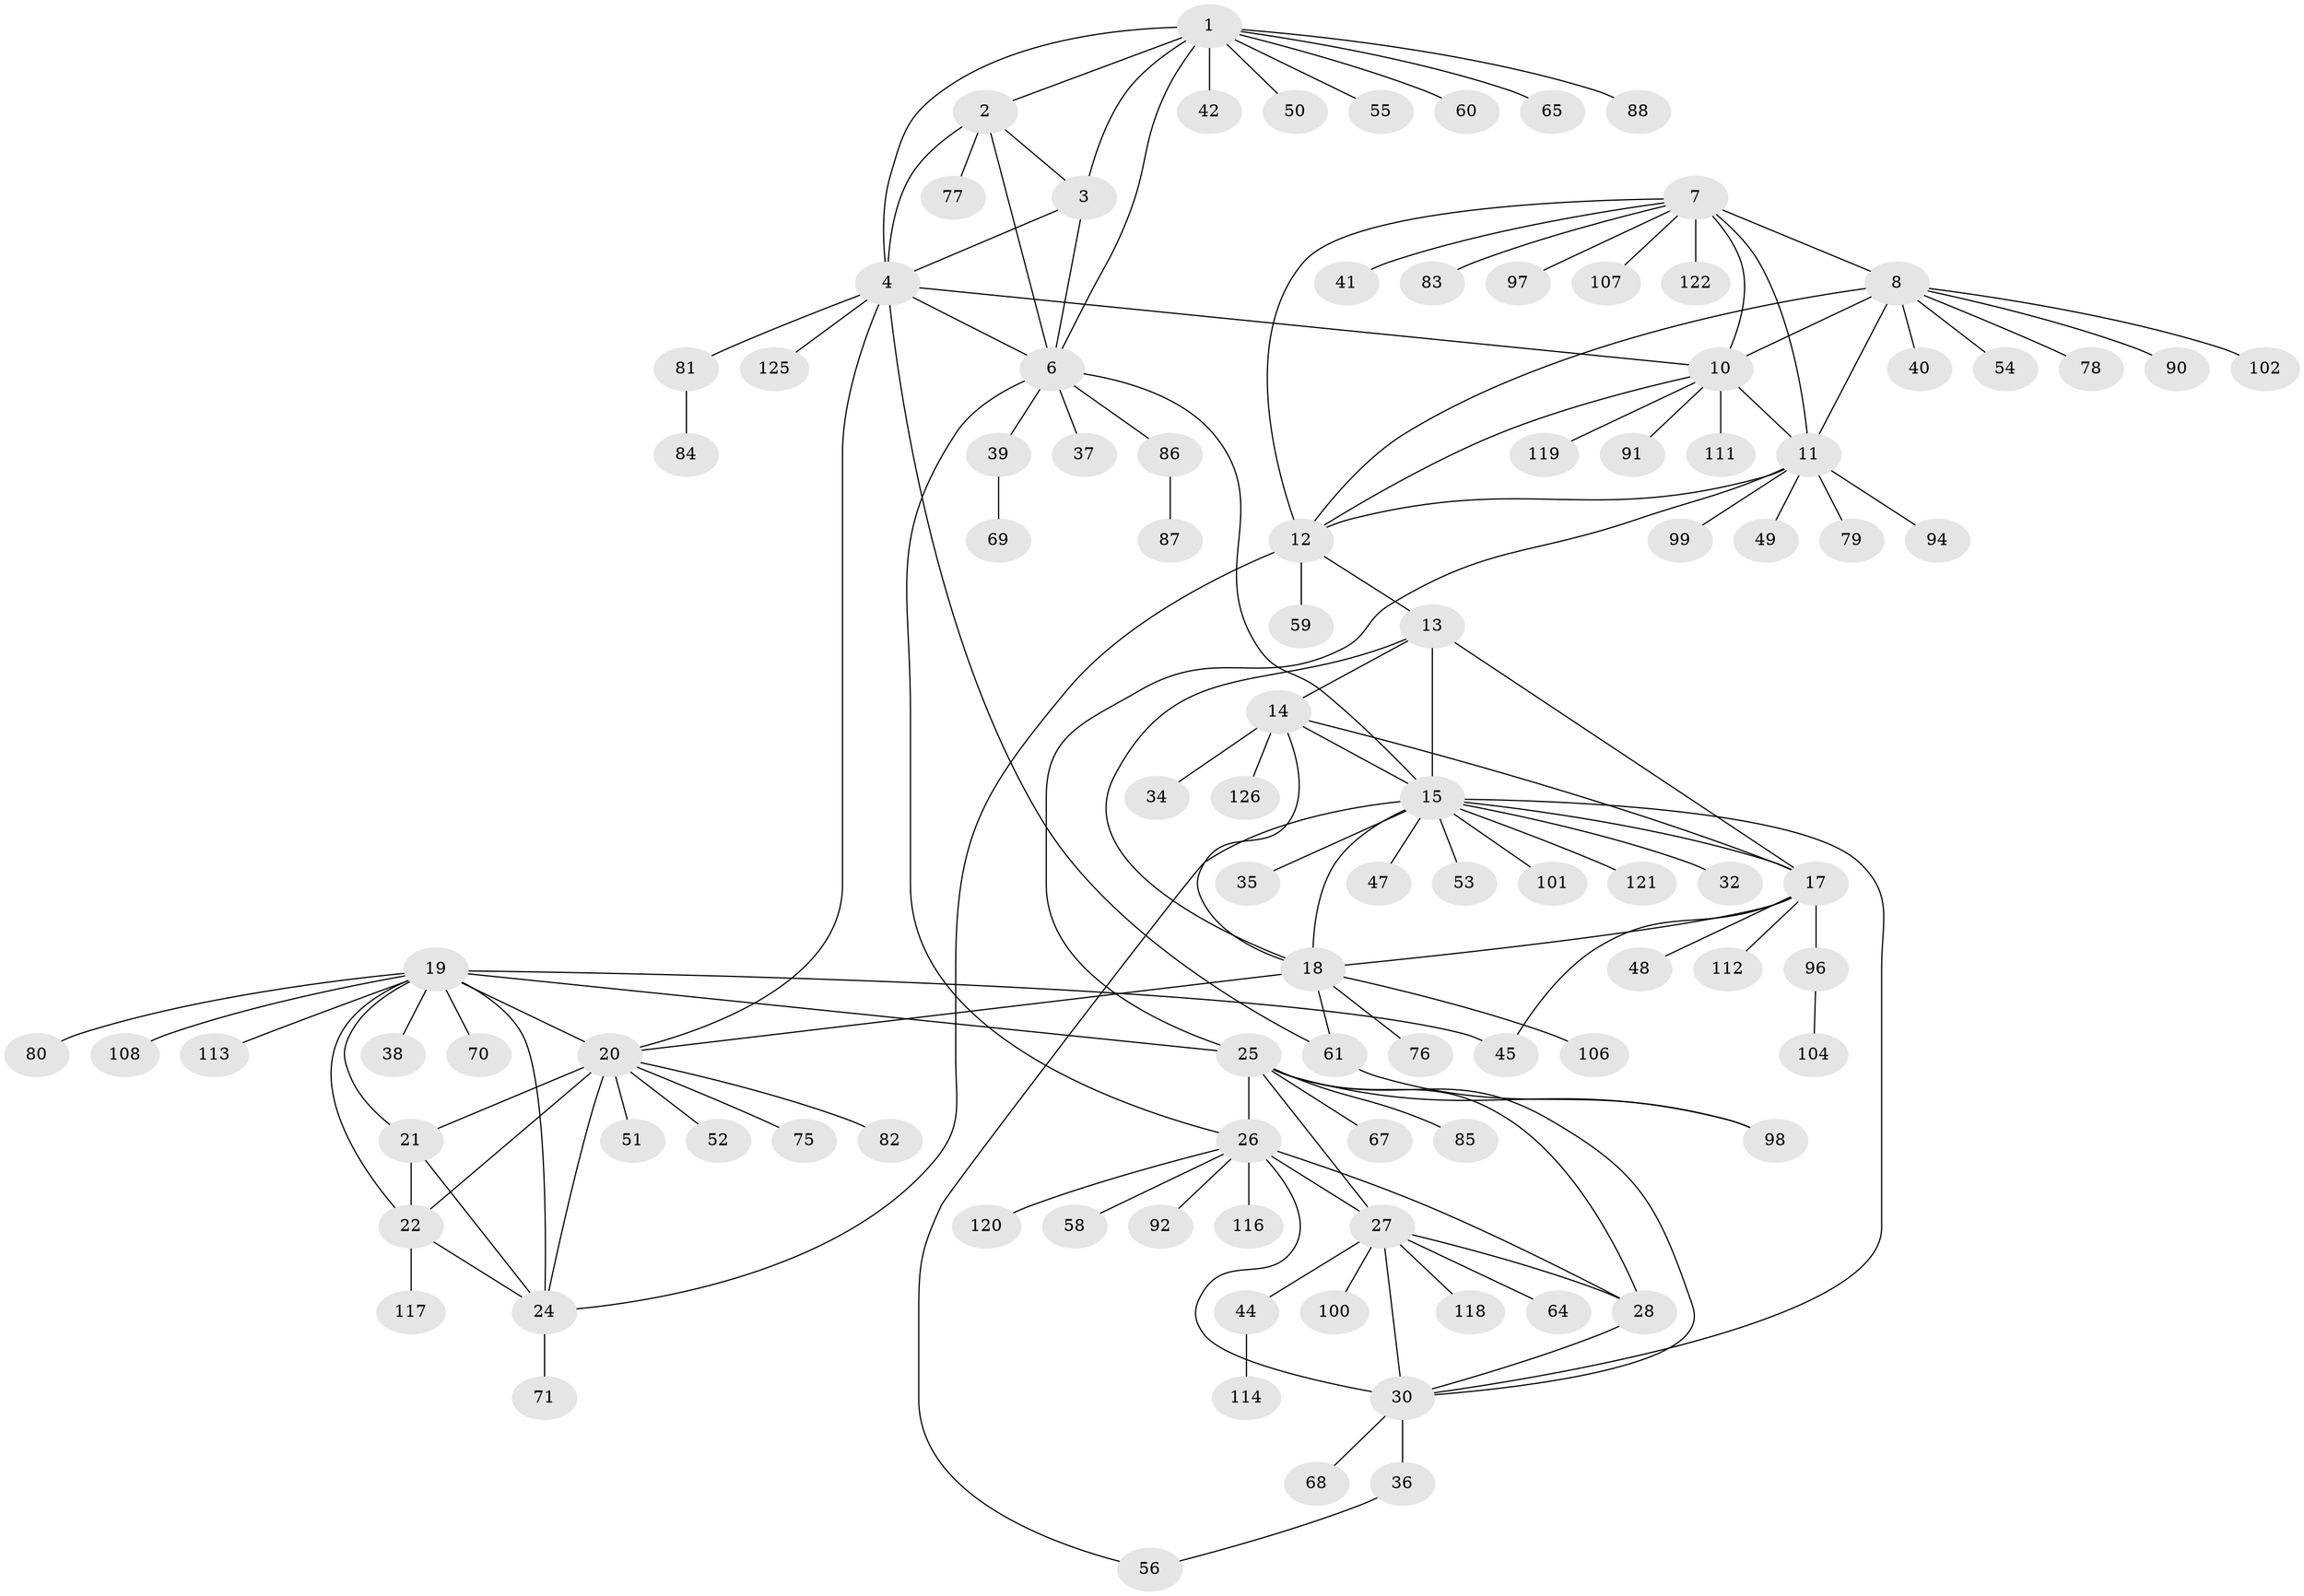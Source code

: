 // original degree distribution, {12: 0.007936507936507936, 6: 0.031746031746031744, 5: 0.031746031746031744, 10: 0.07142857142857142, 11: 0.023809523809523808, 9: 0.023809523809523808, 7: 0.015873015873015872, 8: 0.023809523809523808, 13: 0.007936507936507936, 3: 0.007936507936507936, 1: 0.6349206349206349, 2: 0.1111111111111111, 4: 0.007936507936507936}
// Generated by graph-tools (version 1.1) at 2025/42/03/06/25 10:42:08]
// undirected, 100 vertices, 139 edges
graph export_dot {
graph [start="1"]
  node [color=gray90,style=filled];
  1 [super="+123"];
  2;
  3;
  4 [super="+5"];
  6 [super="+57"];
  7 [super="+9"];
  8 [super="+72"];
  10 [super="+109"];
  11 [super="+31"];
  12 [super="+33"];
  13 [super="+46"];
  14 [super="+73"];
  15 [super="+16"];
  17 [super="+103"];
  18 [super="+66"];
  19 [super="+124"];
  20 [super="+23"];
  21;
  22 [super="+89"];
  24 [super="+95"];
  25 [super="+43"];
  26 [super="+29"];
  27 [super="+115"];
  28 [super="+63"];
  30 [super="+62"];
  32;
  34;
  35 [super="+110"];
  36;
  37;
  38;
  39;
  40;
  41 [super="+105"];
  42;
  44;
  45;
  47 [super="+74"];
  48;
  49;
  50;
  51;
  52;
  53;
  54;
  55;
  56;
  58;
  59;
  60;
  61 [super="+93"];
  64;
  65;
  67;
  68;
  69;
  70;
  71;
  75;
  76;
  77;
  78;
  79;
  80;
  81;
  82;
  83;
  84;
  85;
  86;
  87;
  88;
  90;
  91;
  92;
  94;
  96;
  97;
  98;
  99;
  100;
  101;
  102;
  104;
  106;
  107;
  108;
  111;
  112;
  113;
  114;
  116;
  117;
  118;
  119;
  120;
  121;
  122;
  125;
  126;
  1 -- 2;
  1 -- 3;
  1 -- 4 [weight=2];
  1 -- 6;
  1 -- 42;
  1 -- 50;
  1 -- 55;
  1 -- 60;
  1 -- 65;
  1 -- 88;
  2 -- 3;
  2 -- 4 [weight=2];
  2 -- 6;
  2 -- 77;
  3 -- 4 [weight=2];
  3 -- 6;
  4 -- 6 [weight=2];
  4 -- 10;
  4 -- 81;
  4 -- 20;
  4 -- 125;
  4 -- 61 [weight=2];
  6 -- 15;
  6 -- 37;
  6 -- 39;
  6 -- 86;
  6 -- 26;
  7 -- 8 [weight=2];
  7 -- 10 [weight=2];
  7 -- 11 [weight=2];
  7 -- 12 [weight=2];
  7 -- 41;
  7 -- 83;
  7 -- 97;
  7 -- 107;
  7 -- 122;
  8 -- 10;
  8 -- 11;
  8 -- 12;
  8 -- 40;
  8 -- 54;
  8 -- 78;
  8 -- 90;
  8 -- 102;
  10 -- 11;
  10 -- 12;
  10 -- 91;
  10 -- 111;
  10 -- 119;
  11 -- 12;
  11 -- 25;
  11 -- 49;
  11 -- 94;
  11 -- 99;
  11 -- 79;
  12 -- 13;
  12 -- 24;
  12 -- 59;
  13 -- 14;
  13 -- 15 [weight=2];
  13 -- 17;
  13 -- 18;
  14 -- 15 [weight=2];
  14 -- 17;
  14 -- 18;
  14 -- 34;
  14 -- 126;
  15 -- 17 [weight=2];
  15 -- 18 [weight=2];
  15 -- 30;
  15 -- 35;
  15 -- 47;
  15 -- 56;
  15 -- 32;
  15 -- 101;
  15 -- 53;
  15 -- 121;
  17 -- 18;
  17 -- 45;
  17 -- 48;
  17 -- 96;
  17 -- 112;
  18 -- 61;
  18 -- 76;
  18 -- 106;
  18 -- 20;
  19 -- 20 [weight=2];
  19 -- 21;
  19 -- 22;
  19 -- 24;
  19 -- 25;
  19 -- 38;
  19 -- 45;
  19 -- 70;
  19 -- 80;
  19 -- 108;
  19 -- 113;
  20 -- 21 [weight=2];
  20 -- 22 [weight=2];
  20 -- 24 [weight=2];
  20 -- 52;
  20 -- 75;
  20 -- 51;
  20 -- 82;
  21 -- 22;
  21 -- 24;
  22 -- 24;
  22 -- 117;
  24 -- 71;
  25 -- 26 [weight=2];
  25 -- 27;
  25 -- 28;
  25 -- 30;
  25 -- 67;
  25 -- 85;
  25 -- 98;
  26 -- 27 [weight=2];
  26 -- 28 [weight=2];
  26 -- 30 [weight=2];
  26 -- 58;
  26 -- 92;
  26 -- 116;
  26 -- 120;
  27 -- 28;
  27 -- 30;
  27 -- 44;
  27 -- 64;
  27 -- 100;
  27 -- 118;
  28 -- 30;
  30 -- 36;
  30 -- 68;
  36 -- 56;
  39 -- 69;
  44 -- 114;
  61 -- 98;
  81 -- 84;
  86 -- 87;
  96 -- 104;
}
